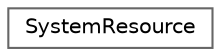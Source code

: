 digraph "Graphical Class Hierarchy"
{
 // LATEX_PDF_SIZE
  bgcolor="transparent";
  edge [fontname=Helvetica,fontsize=10,labelfontname=Helvetica,labelfontsize=10];
  node [fontname=Helvetica,fontsize=10,shape=box,height=0.2,width=0.4];
  rankdir="LR";
  Node0 [id="Node000000",label="SystemResource",height=0.2,width=0.4,color="grey40", fillcolor="white", style="filled",URL="$class_system_resource.html",tooltip="Class which represents the resources used by processes."];
}
